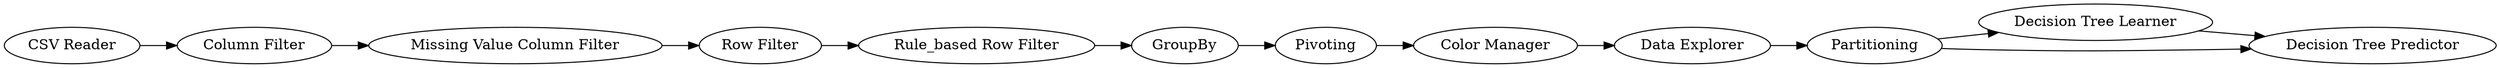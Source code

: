 digraph {
	12 -> 29
	7 -> 8
	1 -> 2
	8 -> 9
	9 -> 11
	13 -> 14
	29 -> 13
	11 -> 12
	2 -> 3
	29 -> 14
	6 -> 7
	3 -> 6
	13 [label="Decision Tree Learner"]
	1 [label="CSV Reader"]
	7 [label="Rule_based Row Filter"]
	29 [label=Partitioning]
	9 [label=Pivoting]
	11 [label="Color Manager"]
	6 [label="Row Filter"]
	8 [label=GroupBy]
	14 [label="Decision Tree Predictor"]
	3 [label="Missing Value Column Filter"]
	2 [label="Column Filter"]
	12 [label="Data Explorer"]
	rankdir=LR
}
